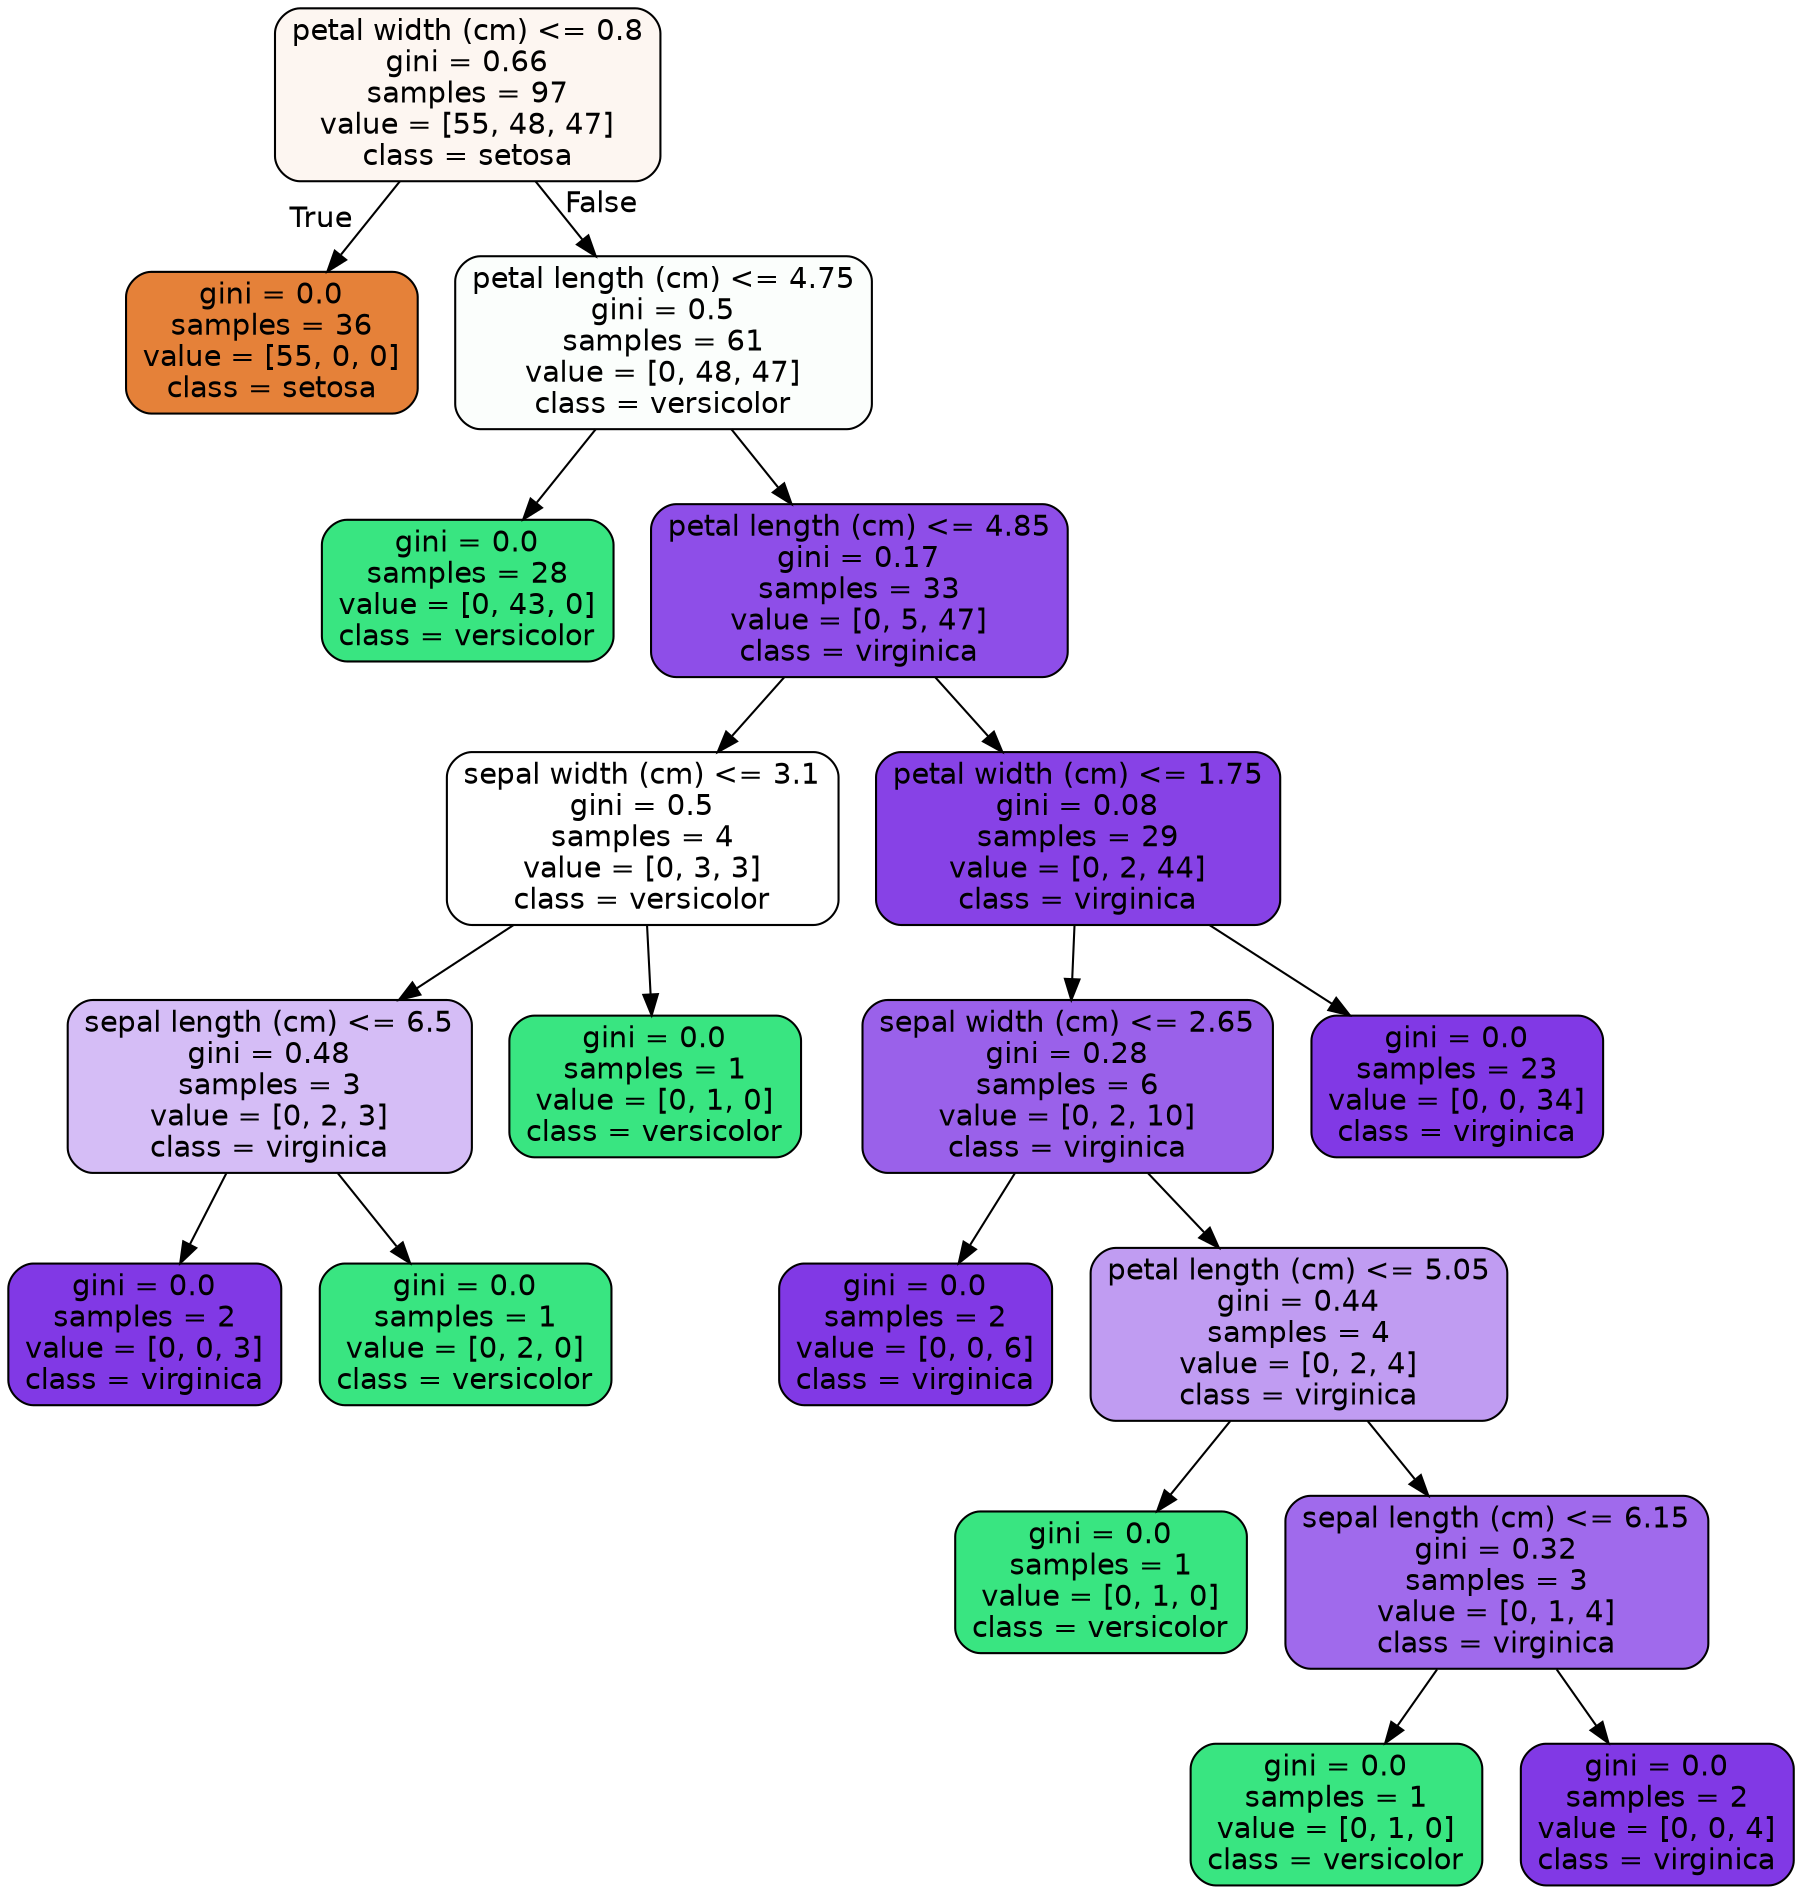 digraph Tree {
node [shape=box, style="filled, rounded", color="black", fontname=helvetica] ;
edge [fontname=helvetica] ;
0 [label="petal width (cm) <= 0.8\ngini = 0.66\nsamples = 97\nvalue = [55, 48, 47]\nclass = setosa", fillcolor="#fdf6f1"] ;
1 [label="gini = 0.0\nsamples = 36\nvalue = [55, 0, 0]\nclass = setosa", fillcolor="#e58139"] ;
0 -> 1 [labeldistance=2.5, labelangle=45, headlabel="True"] ;
2 [label="petal length (cm) <= 4.75\ngini = 0.5\nsamples = 61\nvalue = [0, 48, 47]\nclass = versicolor", fillcolor="#fbfefc"] ;
0 -> 2 [labeldistance=2.5, labelangle=-45, headlabel="False"] ;
3 [label="gini = 0.0\nsamples = 28\nvalue = [0, 43, 0]\nclass = versicolor", fillcolor="#39e581"] ;
2 -> 3 ;
4 [label="petal length (cm) <= 4.85\ngini = 0.17\nsamples = 33\nvalue = [0, 5, 47]\nclass = virginica", fillcolor="#8e4ee8"] ;
2 -> 4 ;
5 [label="sepal width (cm) <= 3.1\ngini = 0.5\nsamples = 4\nvalue = [0, 3, 3]\nclass = versicolor", fillcolor="#ffffff"] ;
4 -> 5 ;
6 [label="sepal length (cm) <= 6.5\ngini = 0.48\nsamples = 3\nvalue = [0, 2, 3]\nclass = virginica", fillcolor="#d5bdf6"] ;
5 -> 6 ;
7 [label="gini = 0.0\nsamples = 2\nvalue = [0, 0, 3]\nclass = virginica", fillcolor="#8139e5"] ;
6 -> 7 ;
8 [label="gini = 0.0\nsamples = 1\nvalue = [0, 2, 0]\nclass = versicolor", fillcolor="#39e581"] ;
6 -> 8 ;
9 [label="gini = 0.0\nsamples = 1\nvalue = [0, 1, 0]\nclass = versicolor", fillcolor="#39e581"] ;
5 -> 9 ;
10 [label="petal width (cm) <= 1.75\ngini = 0.08\nsamples = 29\nvalue = [0, 2, 44]\nclass = virginica", fillcolor="#8742e6"] ;
4 -> 10 ;
11 [label="sepal width (cm) <= 2.65\ngini = 0.28\nsamples = 6\nvalue = [0, 2, 10]\nclass = virginica", fillcolor="#9a61ea"] ;
10 -> 11 ;
12 [label="gini = 0.0\nsamples = 2\nvalue = [0, 0, 6]\nclass = virginica", fillcolor="#8139e5"] ;
11 -> 12 ;
13 [label="petal length (cm) <= 5.05\ngini = 0.44\nsamples = 4\nvalue = [0, 2, 4]\nclass = virginica", fillcolor="#c09cf2"] ;
11 -> 13 ;
14 [label="gini = 0.0\nsamples = 1\nvalue = [0, 1, 0]\nclass = versicolor", fillcolor="#39e581"] ;
13 -> 14 ;
15 [label="sepal length (cm) <= 6.15\ngini = 0.32\nsamples = 3\nvalue = [0, 1, 4]\nclass = virginica", fillcolor="#a06aec"] ;
13 -> 15 ;
16 [label="gini = 0.0\nsamples = 1\nvalue = [0, 1, 0]\nclass = versicolor", fillcolor="#39e581"] ;
15 -> 16 ;
17 [label="gini = 0.0\nsamples = 2\nvalue = [0, 0, 4]\nclass = virginica", fillcolor="#8139e5"] ;
15 -> 17 ;
18 [label="gini = 0.0\nsamples = 23\nvalue = [0, 0, 34]\nclass = virginica", fillcolor="#8139e5"] ;
10 -> 18 ;
}